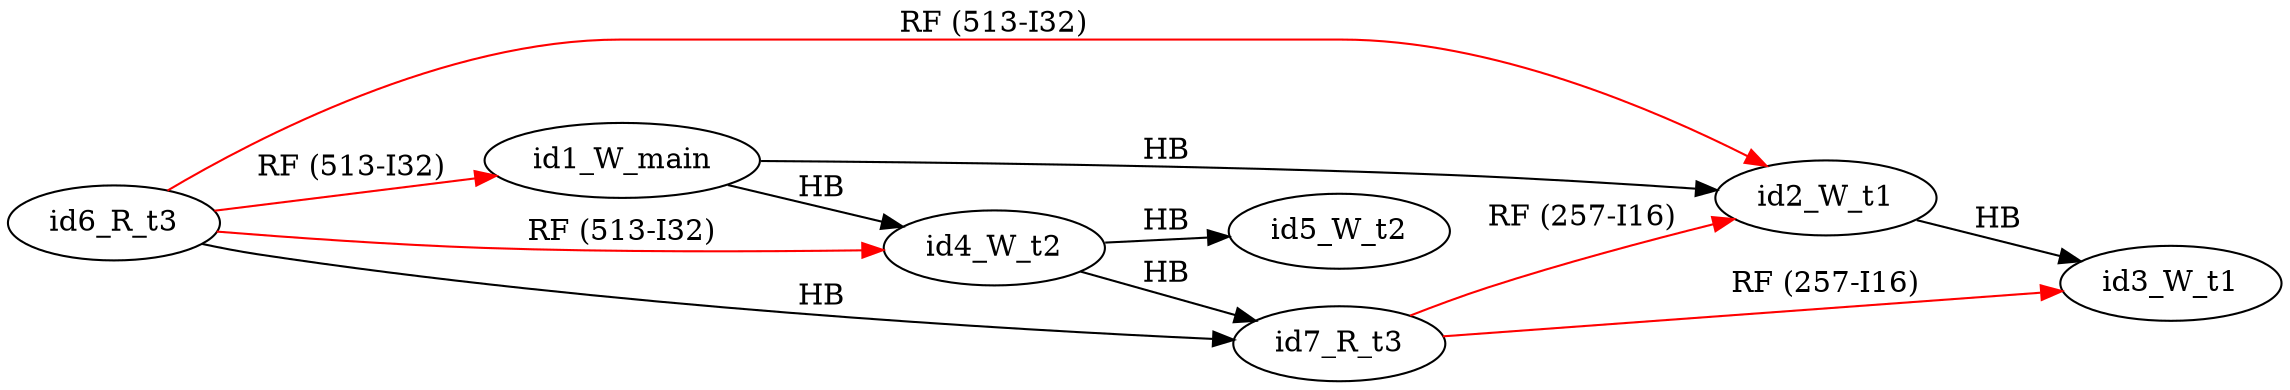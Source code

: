 digraph memory_model {
rankdir=LR;
splines=true; esep=0.5;
id6_R_t3 -> id1_W_main [label = "RF (513-I32)", color="red"];
id6_R_t3 -> id2_W_t1 [label = "RF (513-I32)", color="red"];
id6_R_t3 -> id4_W_t2 [label = "RF (513-I32)", color="red"];
id7_R_t3 -> id2_W_t1 [label = "RF (257-I16)", color="red"];
id7_R_t3 -> id3_W_t1 [label = "RF (257-I16)", color="red"];
id2_W_t1 -> id3_W_t1 [label = "HB", color="black"];
id4_W_t2 -> id5_W_t2 [label = "HB", color="black"];
id6_R_t3 -> id7_R_t3 [label = "HB", color="black"];
id1_W_main -> id2_W_t1 [label = "HB", color="black"];
id1_W_main -> id4_W_t2 [label = "HB", color="black"];
id4_W_t2 -> id7_R_t3 [label = "HB", color="black"];
id1_W_main [pos="5.0,4!"]
id2_W_t1 [pos="0,2!"]
id3_W_t1 [pos="0,0!"]
id4_W_t2 [pos="5,2!"]
id5_W_t2 [pos="5,0!"]
id6_R_t3 [pos="10,2!"]
id7_R_t3 [pos="10,0!"]
}